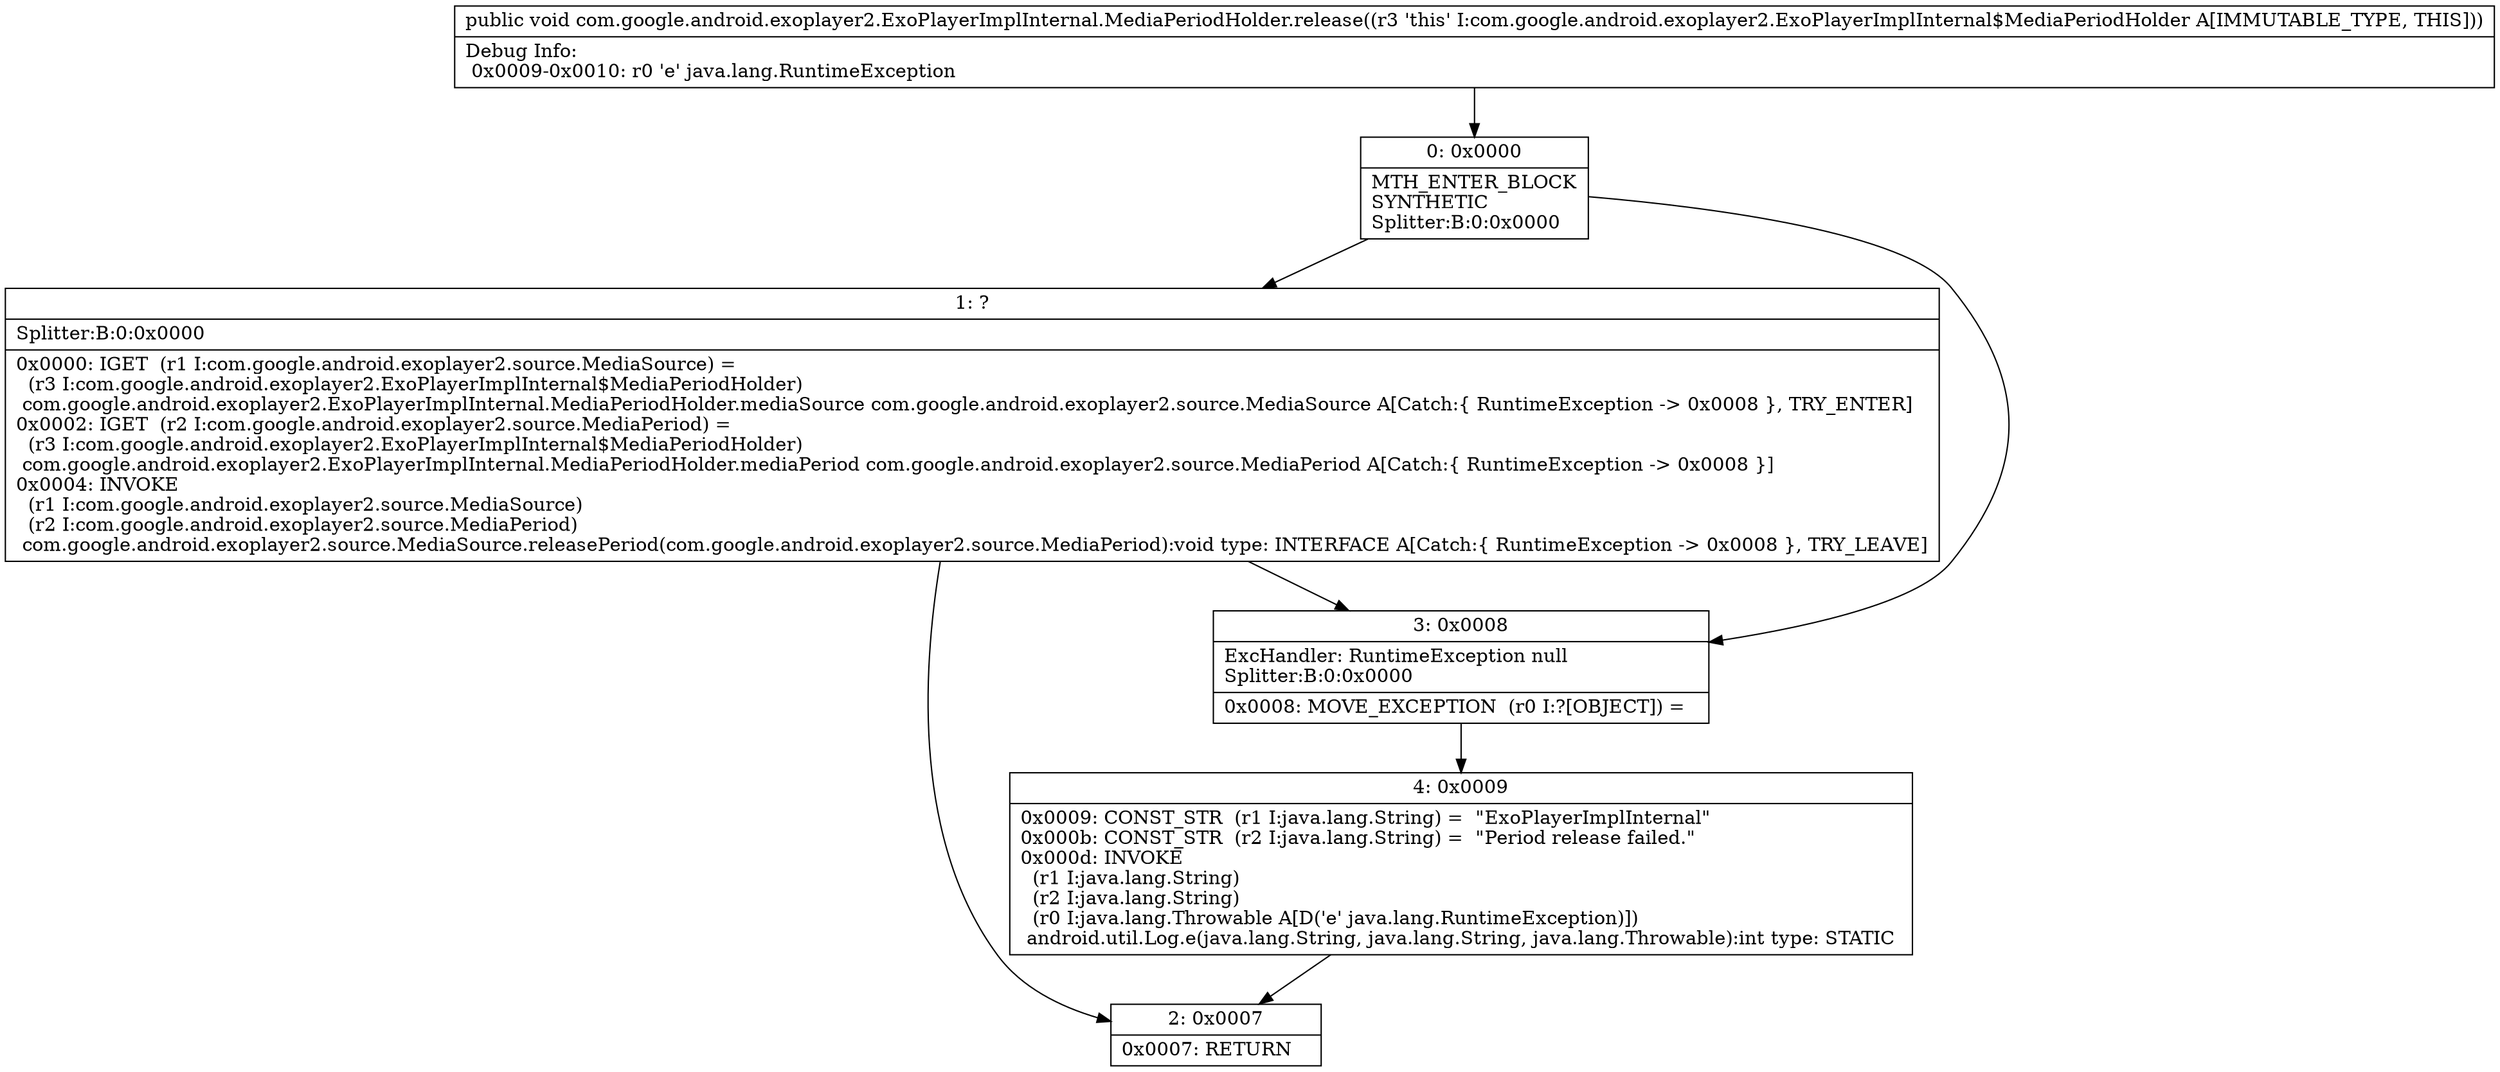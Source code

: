 digraph "CFG forcom.google.android.exoplayer2.ExoPlayerImplInternal.MediaPeriodHolder.release()V" {
Node_0 [shape=record,label="{0\:\ 0x0000|MTH_ENTER_BLOCK\lSYNTHETIC\lSplitter:B:0:0x0000\l}"];
Node_1 [shape=record,label="{1\:\ ?|Splitter:B:0:0x0000\l|0x0000: IGET  (r1 I:com.google.android.exoplayer2.source.MediaSource) = \l  (r3 I:com.google.android.exoplayer2.ExoPlayerImplInternal$MediaPeriodHolder)\l com.google.android.exoplayer2.ExoPlayerImplInternal.MediaPeriodHolder.mediaSource com.google.android.exoplayer2.source.MediaSource A[Catch:\{ RuntimeException \-\> 0x0008 \}, TRY_ENTER]\l0x0002: IGET  (r2 I:com.google.android.exoplayer2.source.MediaPeriod) = \l  (r3 I:com.google.android.exoplayer2.ExoPlayerImplInternal$MediaPeriodHolder)\l com.google.android.exoplayer2.ExoPlayerImplInternal.MediaPeriodHolder.mediaPeriod com.google.android.exoplayer2.source.MediaPeriod A[Catch:\{ RuntimeException \-\> 0x0008 \}]\l0x0004: INVOKE  \l  (r1 I:com.google.android.exoplayer2.source.MediaSource)\l  (r2 I:com.google.android.exoplayer2.source.MediaPeriod)\l com.google.android.exoplayer2.source.MediaSource.releasePeriod(com.google.android.exoplayer2.source.MediaPeriod):void type: INTERFACE A[Catch:\{ RuntimeException \-\> 0x0008 \}, TRY_LEAVE]\l}"];
Node_2 [shape=record,label="{2\:\ 0x0007|0x0007: RETURN   \l}"];
Node_3 [shape=record,label="{3\:\ 0x0008|ExcHandler: RuntimeException null\lSplitter:B:0:0x0000\l|0x0008: MOVE_EXCEPTION  (r0 I:?[OBJECT]) =  \l}"];
Node_4 [shape=record,label="{4\:\ 0x0009|0x0009: CONST_STR  (r1 I:java.lang.String) =  \"ExoPlayerImplInternal\" \l0x000b: CONST_STR  (r2 I:java.lang.String) =  \"Period release failed.\" \l0x000d: INVOKE  \l  (r1 I:java.lang.String)\l  (r2 I:java.lang.String)\l  (r0 I:java.lang.Throwable A[D('e' java.lang.RuntimeException)])\l android.util.Log.e(java.lang.String, java.lang.String, java.lang.Throwable):int type: STATIC \l}"];
MethodNode[shape=record,label="{public void com.google.android.exoplayer2.ExoPlayerImplInternal.MediaPeriodHolder.release((r3 'this' I:com.google.android.exoplayer2.ExoPlayerImplInternal$MediaPeriodHolder A[IMMUTABLE_TYPE, THIS]))  | Debug Info:\l  0x0009\-0x0010: r0 'e' java.lang.RuntimeException\l}"];
MethodNode -> Node_0;
Node_0 -> Node_1;
Node_0 -> Node_3;
Node_1 -> Node_2;
Node_1 -> Node_3;
Node_3 -> Node_4;
Node_4 -> Node_2;
}


